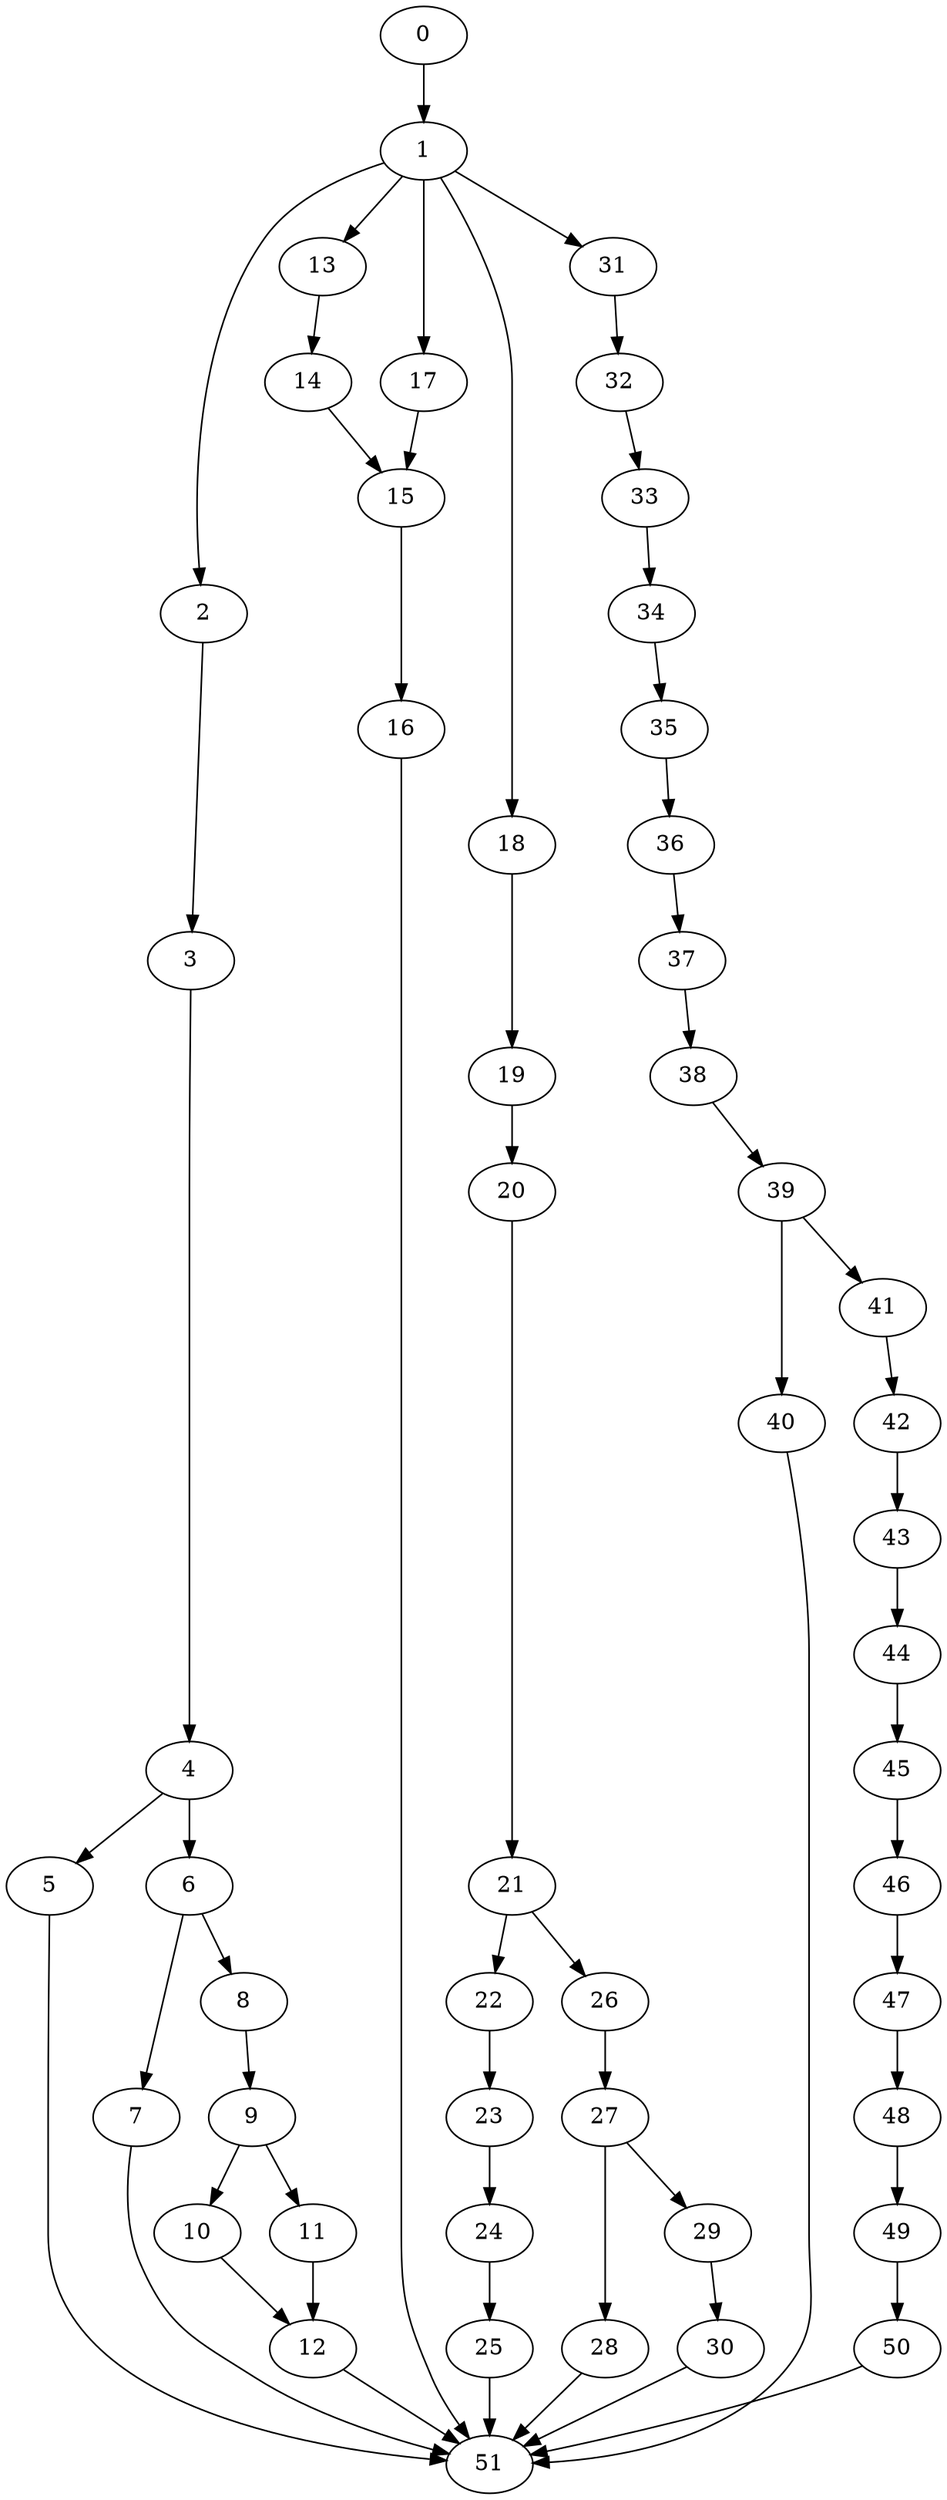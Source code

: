 strict digraph "PM2" {
0;
1;
2;
13;
17;
18;
31;
3;
4;
5;
6;
51;
7;
8;
9;
10;
11;
12;
14;
15;
16;
19;
20;
21;
22;
26;
23;
24;
25;
27;
28;
29;
30;
32;
33;
34;
35;
36;
37;
38;
39;
40;
41;
42;
43;
44;
45;
46;
47;
48;
49;
50;
0 -> 1;
1 -> 2;
1 -> 13;
1 -> 17;
1 -> 18;
1 -> 31;
2 -> 3;
13 -> 14;
17 -> 15;
18 -> 19;
31 -> 32;
3 -> 4;
4 -> 5;
4 -> 6;
5 -> 51;
6 -> 7;
6 -> 8;
7 -> 51;
8 -> 9;
9 -> 10;
9 -> 11;
10 -> 12;
11 -> 12;
12 -> 51;
14 -> 15;
15 -> 16;
16 -> 51;
19 -> 20;
20 -> 21;
21 -> 22;
21 -> 26;
22 -> 23;
26 -> 27;
23 -> 24;
24 -> 25;
25 -> 51;
27 -> 28;
27 -> 29;
28 -> 51;
29 -> 30;
30 -> 51;
32 -> 33;
33 -> 34;
34 -> 35;
35 -> 36;
36 -> 37;
37 -> 38;
38 -> 39;
39 -> 40;
39 -> 41;
40 -> 51;
41 -> 42;
42 -> 43;
43 -> 44;
44 -> 45;
45 -> 46;
46 -> 47;
47 -> 48;
48 -> 49;
49 -> 50;
50 -> 51;
}
